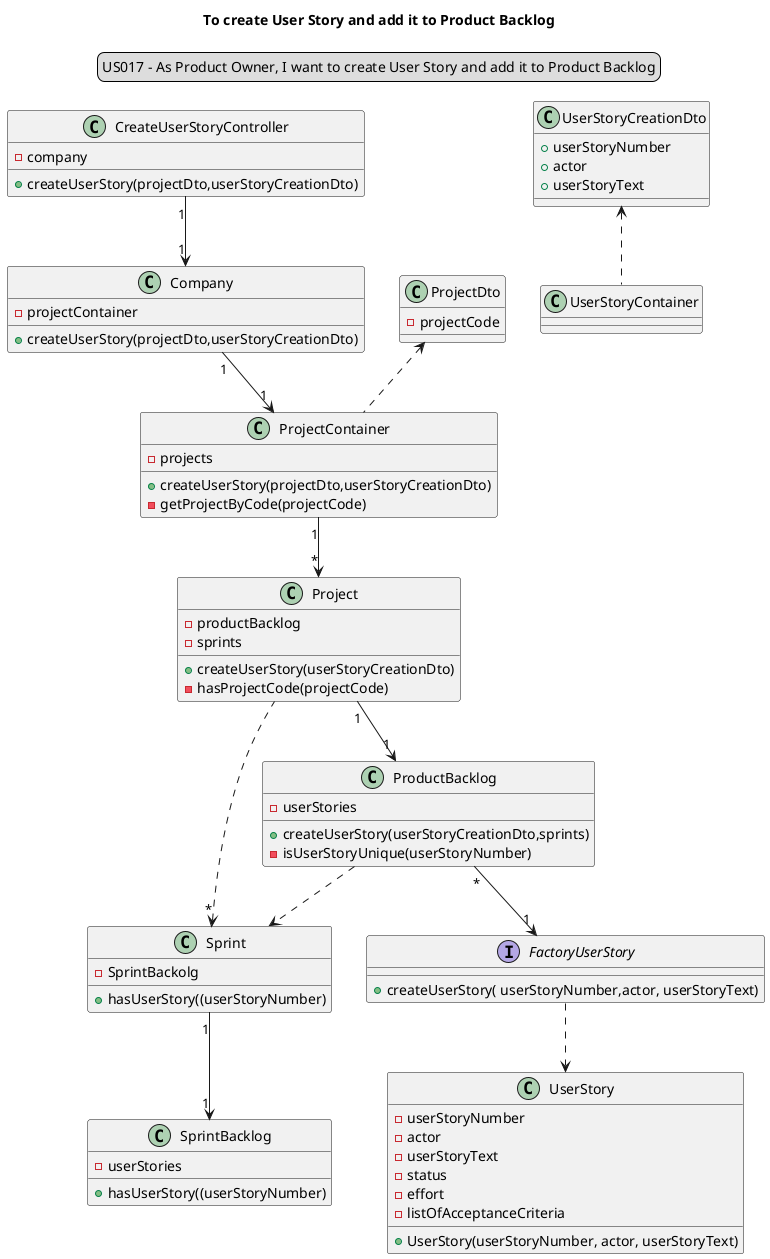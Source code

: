 @startuml
'https://plantuml.com/sequence-diagram
legend top
US017 - As Product Owner, I want to create User Story and add it to Product Backlog
end legend
skinparam sequenceMessageAlign center
title To create User Story and add it to Product Backlog

class "CreateUserStoryController" {
- company
+ createUserStory(projectDto,userStoryCreationDto)
}

class "Company" {
- projectContainer
+ createUserStory(projectDto,userStoryCreationDto)
}


class "ProjectContainer" {
- projects
+ createUserStory(projectDto,userStoryCreationDto)
-getProjectByCode(projectCode)
}

class "Project"{
- productBacklog
- sprints
+ createUserStory(userStoryCreationDto)
- hasProjectCode(projectCode)

}
class "Sprint"{
-SprintBackolg
+hasUserStory((userStoryNumber)
}

class "SprintBacklog"{
-userStories
+hasUserStory((userStoryNumber)
}

class "ProductBacklog" {
- userStories
+ createUserStory(userStoryCreationDto,sprints)
- isUserStoryUnique(userStoryNumber)
}
class "UserStory"{
- userStoryNumber
- actor
- userStoryText
- status
- effort
- listOfAcceptanceCriteria
+ UserStory(userStoryNumber, actor, userStoryText)
}

interface "FactoryUserStory" {
+ createUserStory( userStoryNumber,actor, userStoryText)
}
class "UserStoryCreationDto"{
+userStoryNumber
+actor
+userStoryText
}
class "ProjectDto"{
-projectCode
}

"CreateUserStoryController""1"-->"1" "Company"
"Company" "1"--> "1" "ProjectContainer"
"ProjectContainer" "1"-->"*" "Project"
"Project" "1" -->"1" "ProductBacklog"
"Sprint" "*"<.. "Project"
"ProductBacklog" "*" --> "1""FactoryUserStory"
"FactoryUserStory" ..> "UserStory"
"ProjectDto"<.. "ProjectContainer"
"UserStoryCreationDto"<.."UserStoryContainer"
"ProductBacklog" ..> "Sprint"
"Sprint" "1"-->"1" "SprintBacklog"
@enduml